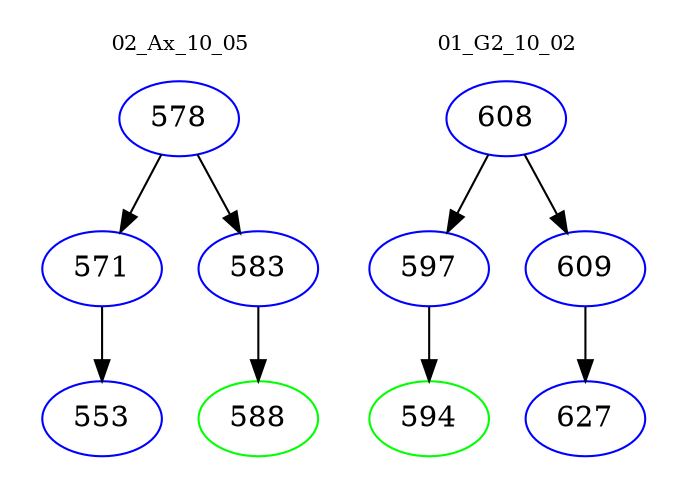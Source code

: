 digraph{
subgraph cluster_0 {
color = white
label = "02_Ax_10_05";
fontsize=10;
T0_578 [label="578", color="blue"]
T0_578 -> T0_571 [color="black"]
T0_571 [label="571", color="blue"]
T0_571 -> T0_553 [color="black"]
T0_553 [label="553", color="blue"]
T0_578 -> T0_583 [color="black"]
T0_583 [label="583", color="blue"]
T0_583 -> T0_588 [color="black"]
T0_588 [label="588", color="green"]
}
subgraph cluster_1 {
color = white
label = "01_G2_10_02";
fontsize=10;
T1_608 [label="608", color="blue"]
T1_608 -> T1_597 [color="black"]
T1_597 [label="597", color="blue"]
T1_597 -> T1_594 [color="black"]
T1_594 [label="594", color="green"]
T1_608 -> T1_609 [color="black"]
T1_609 [label="609", color="blue"]
T1_609 -> T1_627 [color="black"]
T1_627 [label="627", color="blue"]
}
}
